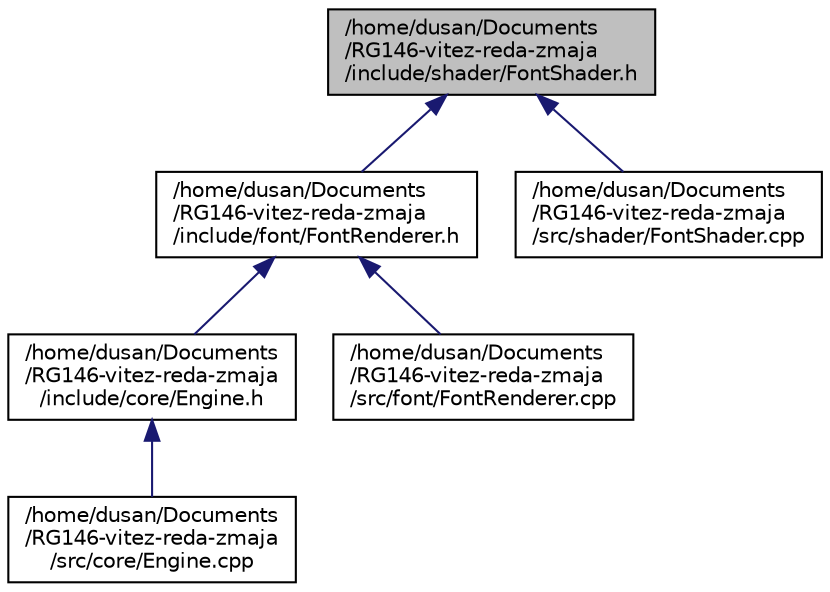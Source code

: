 digraph "/home/dusan/Documents/RG146-vitez-reda-zmaja/include/shader/FontShader.h"
{
  edge [fontname="Helvetica",fontsize="10",labelfontname="Helvetica",labelfontsize="10"];
  node [fontname="Helvetica",fontsize="10",shape=record];
  Node14 [label="/home/dusan/Documents\l/RG146-vitez-reda-zmaja\l/include/shader/FontShader.h",height=0.2,width=0.4,color="black", fillcolor="grey75", style="filled", fontcolor="black"];
  Node14 -> Node15 [dir="back",color="midnightblue",fontsize="10",style="solid",fontname="Helvetica"];
  Node15 [label="/home/dusan/Documents\l/RG146-vitez-reda-zmaja\l/include/font/FontRenderer.h",height=0.2,width=0.4,color="black", fillcolor="white", style="filled",URL="$FontRenderer_8h.html",tooltip="Deklaracija klase FontRenderer. "];
  Node15 -> Node16 [dir="back",color="midnightblue",fontsize="10",style="solid",fontname="Helvetica"];
  Node16 [label="/home/dusan/Documents\l/RG146-vitez-reda-zmaja\l/include/core/Engine.h",height=0.2,width=0.4,color="black", fillcolor="white", style="filled",URL="$Engine_8h.html",tooltip="Deklaracija klase Engine i deklaracija callback funkcija. "];
  Node16 -> Node17 [dir="back",color="midnightblue",fontsize="10",style="solid",fontname="Helvetica"];
  Node17 [label="/home/dusan/Documents\l/RG146-vitez-reda-zmaja\l/src/core/Engine.cpp",height=0.2,width=0.4,color="black", fillcolor="white", style="filled",URL="$Engine_8cpp.html"];
  Node15 -> Node18 [dir="back",color="midnightblue",fontsize="10",style="solid",fontname="Helvetica"];
  Node18 [label="/home/dusan/Documents\l/RG146-vitez-reda-zmaja\l/src/font/FontRenderer.cpp",height=0.2,width=0.4,color="black", fillcolor="white", style="filled",URL="$FontRenderer_8cpp.html"];
  Node14 -> Node19 [dir="back",color="midnightblue",fontsize="10",style="solid",fontname="Helvetica"];
  Node19 [label="/home/dusan/Documents\l/RG146-vitez-reda-zmaja\l/src/shader/FontShader.cpp",height=0.2,width=0.4,color="black", fillcolor="white", style="filled",URL="$FontShader_8cpp.html"];
}
